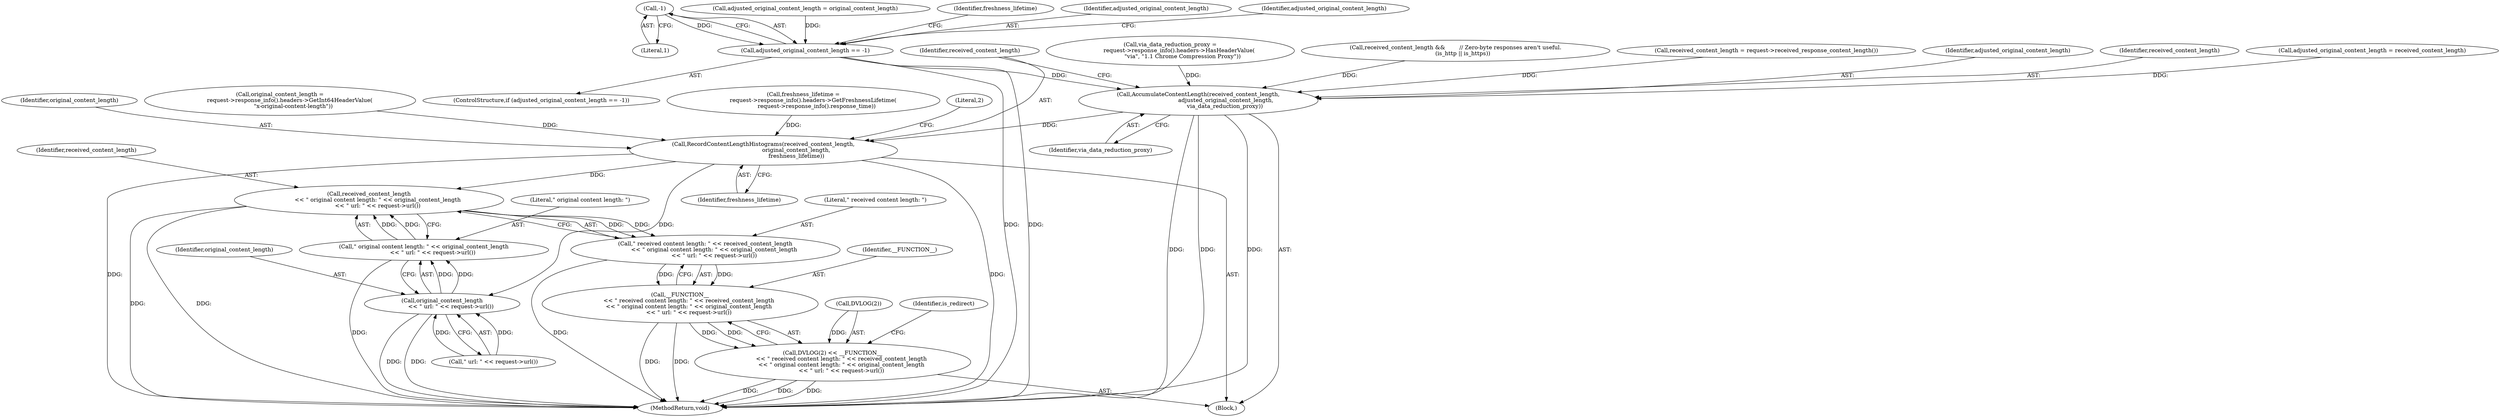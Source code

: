 digraph "1_Chrome_828eab2216a765dea92575c290421c115b8ad028_11@del" {
"1000158" [label="(Call,-1)"];
"1000156" [label="(Call,adjusted_original_content_length == -1)"];
"1000170" [label="(Call,AccumulateContentLength(received_content_length,\n                               adjusted_original_content_length,\n                              via_data_reduction_proxy))"];
"1000174" [label="(Call,RecordContentLengthHistograms(received_content_length,\n                                     original_content_length,\n                                     freshness_lifetime))"];
"1000185" [label="(Call,received_content_length\n          << \" original content length: \" << original_content_length\n          << \" url: \" << request->url())"];
"1000183" [label="(Call,\" received content length: \" << received_content_length\n          << \" original content length: \" << original_content_length\n          << \" url: \" << request->url())"];
"1000181" [label="(Call,__FUNCTION__\n          << \" received content length: \" << received_content_length\n          << \" original content length: \" << original_content_length\n          << \" url: \" << request->url())"];
"1000178" [label="(Call,DVLOG(2) << __FUNCTION__\n          << \" received content length: \" << received_content_length\n          << \" original content length: \" << original_content_length\n          << \" url: \" << request->url())"];
"1000189" [label="(Call,original_content_length\n          << \" url: \" << request->url())"];
"1000187" [label="(Call,\" original content length: \" << original_content_length\n          << \" url: \" << request->url())"];
"1000185" [label="(Call,received_content_length\n          << \" original content length: \" << original_content_length\n          << \" url: \" << request->url())"];
"1000187" [label="(Call,\" original content length: \" << original_content_length\n          << \" url: \" << request->url())"];
"1000156" [label="(Call,adjusted_original_content_length == -1)"];
"1000171" [label="(Identifier,received_content_length)"];
"1000174" [label="(Call,RecordContentLengthHistograms(received_content_length,\n                                     original_content_length,\n                                     freshness_lifetime))"];
"1000160" [label="(Call,adjusted_original_content_length = received_content_length)"];
"1000178" [label="(Call,DVLOG(2) << __FUNCTION__\n          << \" received content length: \" << received_content_length\n          << \" original content length: \" << original_content_length\n          << \" url: \" << request->url())"];
"1000146" [label="(Call,via_data_reduction_proxy =\n          request->response_info().headers->HasHeaderValue(\n              \"via\", \"1.1 Chrome Compression Proxy\"))"];
"1000190" [label="(Identifier,original_content_length)"];
"1000134" [label="(Call,received_content_length &&        // Zero-byte responses aren't useful.\n        (is_http || is_https))"];
"1000184" [label="(Literal,\" received content length: \")"];
"1000152" [label="(Call,adjusted_original_content_length = original_content_length)"];
"1000165" [label="(Identifier,freshness_lifetime)"];
"1000176" [label="(Identifier,original_content_length)"];
"1000141" [label="(Call,original_content_length =\n           request->response_info().headers->GetInt64HeaderValue(\n               \"x-original-content-length\"))"];
"1000189" [label="(Call,original_content_length\n          << \" url: \" << request->url())"];
"1000196" [label="(Identifier,is_redirect)"];
"1000139" [label="(Block,)"];
"1000182" [label="(Identifier,__FUNCTION__)"];
"1000157" [label="(Identifier,adjusted_original_content_length)"];
"1000117" [label="(Call,received_content_length = request->received_response_content_length())"];
"1000183" [label="(Call,\" received content length: \" << received_content_length\n          << \" original content length: \" << original_content_length\n          << \" url: \" << request->url())"];
"1000181" [label="(Call,__FUNCTION__\n          << \" received content length: \" << received_content_length\n          << \" original content length: \" << original_content_length\n          << \" url: \" << request->url())"];
"1000188" [label="(Literal,\" original content length: \")"];
"1000159" [label="(Literal,1)"];
"1000170" [label="(Call,AccumulateContentLength(received_content_length,\n                               adjusted_original_content_length,\n                              via_data_reduction_proxy))"];
"1000164" [label="(Call,freshness_lifetime =\n           request->response_info().headers->GetFreshnessLifetime(\n               request->response_info().response_time))"];
"1000179" [label="(Call,DVLOG(2))"];
"1000191" [label="(Call,\" url: \" << request->url())"];
"1000173" [label="(Identifier,via_data_reduction_proxy)"];
"1000172" [label="(Identifier,adjusted_original_content_length)"];
"1000161" [label="(Identifier,adjusted_original_content_length)"];
"1000177" [label="(Identifier,freshness_lifetime)"];
"1000235" [label="(MethodReturn,void)"];
"1000186" [label="(Identifier,received_content_length)"];
"1000175" [label="(Identifier,received_content_length)"];
"1000158" [label="(Call,-1)"];
"1000180" [label="(Literal,2)"];
"1000155" [label="(ControlStructure,if (adjusted_original_content_length == -1))"];
"1000158" -> "1000156"  [label="AST: "];
"1000158" -> "1000159"  [label="CFG: "];
"1000159" -> "1000158"  [label="AST: "];
"1000156" -> "1000158"  [label="CFG: "];
"1000158" -> "1000156"  [label="DDG: "];
"1000156" -> "1000155"  [label="AST: "];
"1000157" -> "1000156"  [label="AST: "];
"1000161" -> "1000156"  [label="CFG: "];
"1000165" -> "1000156"  [label="CFG: "];
"1000156" -> "1000235"  [label="DDG: "];
"1000156" -> "1000235"  [label="DDG: "];
"1000152" -> "1000156"  [label="DDG: "];
"1000156" -> "1000170"  [label="DDG: "];
"1000170" -> "1000139"  [label="AST: "];
"1000170" -> "1000173"  [label="CFG: "];
"1000171" -> "1000170"  [label="AST: "];
"1000172" -> "1000170"  [label="AST: "];
"1000173" -> "1000170"  [label="AST: "];
"1000175" -> "1000170"  [label="CFG: "];
"1000170" -> "1000235"  [label="DDG: "];
"1000170" -> "1000235"  [label="DDG: "];
"1000170" -> "1000235"  [label="DDG: "];
"1000117" -> "1000170"  [label="DDG: "];
"1000134" -> "1000170"  [label="DDG: "];
"1000160" -> "1000170"  [label="DDG: "];
"1000146" -> "1000170"  [label="DDG: "];
"1000170" -> "1000174"  [label="DDG: "];
"1000174" -> "1000139"  [label="AST: "];
"1000174" -> "1000177"  [label="CFG: "];
"1000175" -> "1000174"  [label="AST: "];
"1000176" -> "1000174"  [label="AST: "];
"1000177" -> "1000174"  [label="AST: "];
"1000180" -> "1000174"  [label="CFG: "];
"1000174" -> "1000235"  [label="DDG: "];
"1000174" -> "1000235"  [label="DDG: "];
"1000141" -> "1000174"  [label="DDG: "];
"1000164" -> "1000174"  [label="DDG: "];
"1000174" -> "1000185"  [label="DDG: "];
"1000174" -> "1000189"  [label="DDG: "];
"1000185" -> "1000183"  [label="AST: "];
"1000185" -> "1000187"  [label="CFG: "];
"1000186" -> "1000185"  [label="AST: "];
"1000187" -> "1000185"  [label="AST: "];
"1000183" -> "1000185"  [label="CFG: "];
"1000185" -> "1000235"  [label="DDG: "];
"1000185" -> "1000235"  [label="DDG: "];
"1000185" -> "1000183"  [label="DDG: "];
"1000185" -> "1000183"  [label="DDG: "];
"1000187" -> "1000185"  [label="DDG: "];
"1000187" -> "1000185"  [label="DDG: "];
"1000183" -> "1000181"  [label="AST: "];
"1000184" -> "1000183"  [label="AST: "];
"1000181" -> "1000183"  [label="CFG: "];
"1000183" -> "1000235"  [label="DDG: "];
"1000183" -> "1000181"  [label="DDG: "];
"1000183" -> "1000181"  [label="DDG: "];
"1000181" -> "1000178"  [label="AST: "];
"1000182" -> "1000181"  [label="AST: "];
"1000178" -> "1000181"  [label="CFG: "];
"1000181" -> "1000235"  [label="DDG: "];
"1000181" -> "1000235"  [label="DDG: "];
"1000181" -> "1000178"  [label="DDG: "];
"1000181" -> "1000178"  [label="DDG: "];
"1000178" -> "1000139"  [label="AST: "];
"1000179" -> "1000178"  [label="AST: "];
"1000196" -> "1000178"  [label="CFG: "];
"1000178" -> "1000235"  [label="DDG: "];
"1000178" -> "1000235"  [label="DDG: "];
"1000178" -> "1000235"  [label="DDG: "];
"1000179" -> "1000178"  [label="DDG: "];
"1000189" -> "1000187"  [label="AST: "];
"1000189" -> "1000191"  [label="CFG: "];
"1000190" -> "1000189"  [label="AST: "];
"1000191" -> "1000189"  [label="AST: "];
"1000187" -> "1000189"  [label="CFG: "];
"1000189" -> "1000235"  [label="DDG: "];
"1000189" -> "1000235"  [label="DDG: "];
"1000189" -> "1000187"  [label="DDG: "];
"1000189" -> "1000187"  [label="DDG: "];
"1000191" -> "1000189"  [label="DDG: "];
"1000191" -> "1000189"  [label="DDG: "];
"1000188" -> "1000187"  [label="AST: "];
"1000187" -> "1000235"  [label="DDG: "];
}
